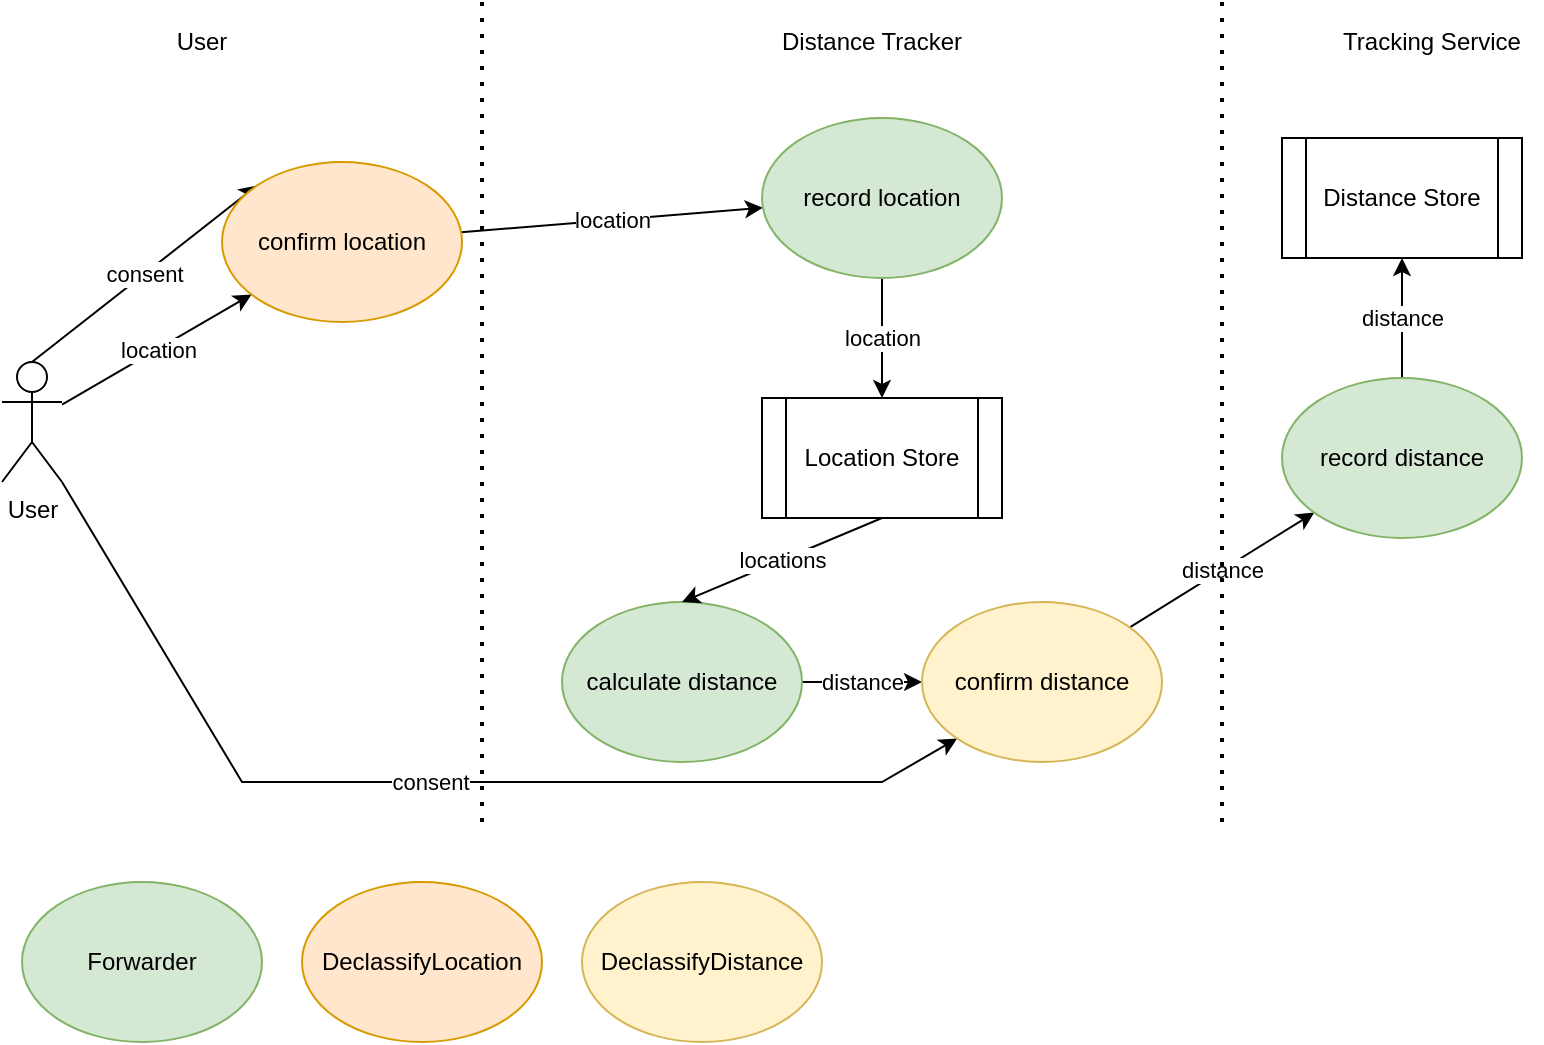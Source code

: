 <mxfile version="13.6.4" type="device"><diagram id="pFWwR-mziHPR41Mri47n" name="Page-1"><mxGraphModel dx="1422" dy="791" grid="1" gridSize="10" guides="1" tooltips="1" connect="1" arrows="1" fold="1" page="1" pageScale="1" pageWidth="827" pageHeight="1169" math="0" shadow="0"><root><mxCell id="0"/><mxCell id="1" parent="0"/><mxCell id="Tlhn60fAafLzr-7Wfe7R-58" value="location" style="edgeStyle=none;rounded=0;orthogonalLoop=1;jettySize=auto;html=1;" edge="1" parent="1" source="Tlhn60fAafLzr-7Wfe7R-49" target="Tlhn60fAafLzr-7Wfe7R-50"><mxGeometry relative="1" as="geometry"/></mxCell><mxCell id="Tlhn60fAafLzr-7Wfe7R-62" value="consent" style="edgeStyle=none;rounded=0;orthogonalLoop=1;jettySize=auto;html=1;exitX=0.5;exitY=0;exitDx=0;exitDy=0;exitPerimeter=0;entryX=0;entryY=0;entryDx=0;entryDy=0;" edge="1" parent="1" source="Tlhn60fAafLzr-7Wfe7R-49" target="Tlhn60fAafLzr-7Wfe7R-50"><mxGeometry relative="1" as="geometry"/></mxCell><mxCell id="Tlhn60fAafLzr-7Wfe7R-63" value="consent" style="edgeStyle=none;rounded=0;orthogonalLoop=1;jettySize=auto;html=1;exitX=1;exitY=1;exitDx=0;exitDy=0;exitPerimeter=0;entryX=0;entryY=1;entryDx=0;entryDy=0;" edge="1" parent="1" source="Tlhn60fAafLzr-7Wfe7R-49" target="Tlhn60fAafLzr-7Wfe7R-54"><mxGeometry relative="1" as="geometry"><Array as="points"><mxPoint x="150" y="410"/><mxPoint x="470" y="410"/></Array></mxGeometry></mxCell><mxCell id="Tlhn60fAafLzr-7Wfe7R-49" value="User" style="shape=umlActor;verticalLabelPosition=bottom;verticalAlign=top;html=1;outlineConnect=0;" vertex="1" parent="1"><mxGeometry x="30" y="200" width="30" height="60" as="geometry"/></mxCell><mxCell id="Tlhn60fAafLzr-7Wfe7R-61" value="location" style="edgeStyle=none;rounded=0;orthogonalLoop=1;jettySize=auto;html=1;" edge="1" parent="1" source="Tlhn60fAafLzr-7Wfe7R-50" target="Tlhn60fAafLzr-7Wfe7R-52"><mxGeometry relative="1" as="geometry"/></mxCell><mxCell id="Tlhn60fAafLzr-7Wfe7R-50" value="confirm location" style="ellipse;whiteSpace=wrap;html=1;fillColor=#ffe6cc;strokeColor=#d79b00;" vertex="1" parent="1"><mxGeometry x="140" y="100" width="120" height="80" as="geometry"/></mxCell><mxCell id="Tlhn60fAafLzr-7Wfe7R-59" value="location" style="edgeStyle=none;rounded=0;orthogonalLoop=1;jettySize=auto;html=1;" edge="1" parent="1" source="Tlhn60fAafLzr-7Wfe7R-52" target="Tlhn60fAafLzr-7Wfe7R-57"><mxGeometry relative="1" as="geometry"/></mxCell><mxCell id="Tlhn60fAafLzr-7Wfe7R-52" value="record location" style="ellipse;whiteSpace=wrap;html=1;fillColor=#d5e8d4;strokeColor=#82b366;" vertex="1" parent="1"><mxGeometry x="410" y="78" width="120" height="80" as="geometry"/></mxCell><mxCell id="Tlhn60fAafLzr-7Wfe7R-64" value="distance" style="edgeStyle=none;rounded=0;orthogonalLoop=1;jettySize=auto;html=1;" edge="1" parent="1" source="Tlhn60fAafLzr-7Wfe7R-53" target="Tlhn60fAafLzr-7Wfe7R-54"><mxGeometry relative="1" as="geometry"/></mxCell><mxCell id="Tlhn60fAafLzr-7Wfe7R-53" value="calculate distance" style="ellipse;whiteSpace=wrap;html=1;fillColor=#d5e8d4;strokeColor=#82b366;" vertex="1" parent="1"><mxGeometry x="310" y="320" width="120" height="80" as="geometry"/></mxCell><mxCell id="Tlhn60fAafLzr-7Wfe7R-65" value="distance" style="edgeStyle=none;rounded=0;orthogonalLoop=1;jettySize=auto;html=1;" edge="1" parent="1" source="Tlhn60fAafLzr-7Wfe7R-54" target="Tlhn60fAafLzr-7Wfe7R-55"><mxGeometry relative="1" as="geometry"/></mxCell><mxCell id="Tlhn60fAafLzr-7Wfe7R-54" value="confirm distance" style="ellipse;whiteSpace=wrap;html=1;fillColor=#fff2cc;strokeColor=#d6b656;" vertex="1" parent="1"><mxGeometry x="490" y="320" width="120" height="80" as="geometry"/></mxCell><mxCell id="Tlhn60fAafLzr-7Wfe7R-66" value="distance" style="edgeStyle=none;rounded=0;orthogonalLoop=1;jettySize=auto;html=1;" edge="1" parent="1" source="Tlhn60fAafLzr-7Wfe7R-55" target="Tlhn60fAafLzr-7Wfe7R-56"><mxGeometry relative="1" as="geometry"/></mxCell><mxCell id="Tlhn60fAafLzr-7Wfe7R-55" value="record distance" style="ellipse;whiteSpace=wrap;html=1;fillColor=#d5e8d4;strokeColor=#82b366;" vertex="1" parent="1"><mxGeometry x="670" y="208" width="120" height="80" as="geometry"/></mxCell><mxCell id="Tlhn60fAafLzr-7Wfe7R-56" value="Distance Store" style="shape=process;whiteSpace=wrap;html=1;backgroundOutline=1;" vertex="1" parent="1"><mxGeometry x="670" y="88" width="120" height="60" as="geometry"/></mxCell><mxCell id="Tlhn60fAafLzr-7Wfe7R-60" value="locations" style="edgeStyle=none;rounded=0;orthogonalLoop=1;jettySize=auto;html=1;exitX=0.5;exitY=1;exitDx=0;exitDy=0;entryX=0.5;entryY=0;entryDx=0;entryDy=0;" edge="1" parent="1" source="Tlhn60fAafLzr-7Wfe7R-57" target="Tlhn60fAafLzr-7Wfe7R-53"><mxGeometry relative="1" as="geometry"/></mxCell><mxCell id="Tlhn60fAafLzr-7Wfe7R-57" value="Location Store" style="shape=process;whiteSpace=wrap;html=1;backgroundOutline=1;" vertex="1" parent="1"><mxGeometry x="410" y="218" width="120" height="60" as="geometry"/></mxCell><mxCell id="Tlhn60fAafLzr-7Wfe7R-67" value="" style="endArrow=none;dashed=1;html=1;dashPattern=1 3;strokeWidth=2;" edge="1" parent="1"><mxGeometry width="50" height="50" relative="1" as="geometry"><mxPoint x="270" y="430" as="sourcePoint"/><mxPoint x="270" y="20" as="targetPoint"/></mxGeometry></mxCell><mxCell id="Tlhn60fAafLzr-7Wfe7R-69" value="" style="endArrow=none;dashed=1;html=1;dashPattern=1 3;strokeWidth=2;" edge="1" parent="1"><mxGeometry width="50" height="50" relative="1" as="geometry"><mxPoint x="640" y="430" as="sourcePoint"/><mxPoint x="640" y="20" as="targetPoint"/></mxGeometry></mxCell><mxCell id="Tlhn60fAafLzr-7Wfe7R-70" value="User" style="text;html=1;strokeColor=none;fillColor=none;align=center;verticalAlign=middle;whiteSpace=wrap;rounded=0;" vertex="1" parent="1"><mxGeometry x="110" y="30" width="40" height="20" as="geometry"/></mxCell><mxCell id="Tlhn60fAafLzr-7Wfe7R-71" value="Distance Tracker" style="text;html=1;strokeColor=none;fillColor=none;align=center;verticalAlign=middle;whiteSpace=wrap;rounded=0;" vertex="1" parent="1"><mxGeometry x="400" y="30" width="130" height="20" as="geometry"/></mxCell><mxCell id="Tlhn60fAafLzr-7Wfe7R-72" value="Tracking Service" style="text;html=1;strokeColor=none;fillColor=none;align=center;verticalAlign=middle;whiteSpace=wrap;rounded=0;" vertex="1" parent="1"><mxGeometry x="690" y="30" width="110" height="20" as="geometry"/></mxCell><mxCell id="Tlhn60fAafLzr-7Wfe7R-73" value="Forwarder" style="ellipse;whiteSpace=wrap;html=1;fillColor=#d5e8d4;strokeColor=#82b366;" vertex="1" parent="1"><mxGeometry x="40" y="460" width="120" height="80" as="geometry"/></mxCell><mxCell id="Tlhn60fAafLzr-7Wfe7R-74" value="DeclassifyLocation" style="ellipse;whiteSpace=wrap;html=1;fillColor=#ffe6cc;strokeColor=#d79b00;" vertex="1" parent="1"><mxGeometry x="180" y="460" width="120" height="80" as="geometry"/></mxCell><mxCell id="Tlhn60fAafLzr-7Wfe7R-75" value="DeclassifyDistance" style="ellipse;whiteSpace=wrap;html=1;fillColor=#fff2cc;strokeColor=#d6b656;" vertex="1" parent="1"><mxGeometry x="320" y="460" width="120" height="80" as="geometry"/></mxCell></root></mxGraphModel></diagram></mxfile>